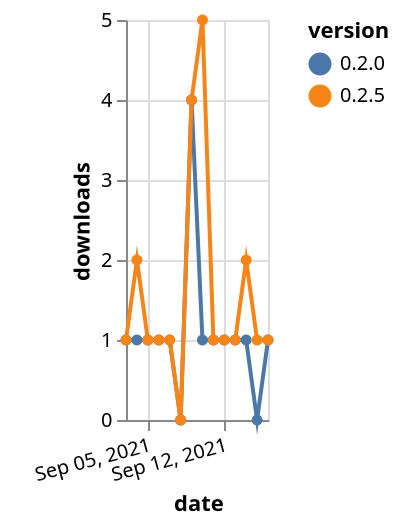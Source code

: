 {"$schema": "https://vega.github.io/schema/vega-lite/v5.json", "description": "A simple bar chart with embedded data.", "data": {"values": [{"date": "2021-09-03", "total": 229, "delta": 1, "version": "0.2.0"}, {"date": "2021-09-04", "total": 230, "delta": 1, "version": "0.2.0"}, {"date": "2021-09-05", "total": 231, "delta": 1, "version": "0.2.0"}, {"date": "2021-09-06", "total": 232, "delta": 1, "version": "0.2.0"}, {"date": "2021-09-07", "total": 233, "delta": 1, "version": "0.2.0"}, {"date": "2021-09-08", "total": 233, "delta": 0, "version": "0.2.0"}, {"date": "2021-09-09", "total": 237, "delta": 4, "version": "0.2.0"}, {"date": "2021-09-10", "total": 238, "delta": 1, "version": "0.2.0"}, {"date": "2021-09-11", "total": 239, "delta": 1, "version": "0.2.0"}, {"date": "2021-09-12", "total": 240, "delta": 1, "version": "0.2.0"}, {"date": "2021-09-13", "total": 241, "delta": 1, "version": "0.2.0"}, {"date": "2021-09-14", "total": 242, "delta": 1, "version": "0.2.0"}, {"date": "2021-09-15", "total": 242, "delta": 0, "version": "0.2.0"}, {"date": "2021-09-16", "total": 243, "delta": 1, "version": "0.2.0"}, {"date": "2021-09-03", "total": 169, "delta": 1, "version": "0.2.5"}, {"date": "2021-09-04", "total": 171, "delta": 2, "version": "0.2.5"}, {"date": "2021-09-05", "total": 172, "delta": 1, "version": "0.2.5"}, {"date": "2021-09-06", "total": 173, "delta": 1, "version": "0.2.5"}, {"date": "2021-09-07", "total": 174, "delta": 1, "version": "0.2.5"}, {"date": "2021-09-08", "total": 174, "delta": 0, "version": "0.2.5"}, {"date": "2021-09-09", "total": 178, "delta": 4, "version": "0.2.5"}, {"date": "2021-09-10", "total": 183, "delta": 5, "version": "0.2.5"}, {"date": "2021-09-11", "total": 184, "delta": 1, "version": "0.2.5"}, {"date": "2021-09-12", "total": 185, "delta": 1, "version": "0.2.5"}, {"date": "2021-09-13", "total": 186, "delta": 1, "version": "0.2.5"}, {"date": "2021-09-14", "total": 188, "delta": 2, "version": "0.2.5"}, {"date": "2021-09-15", "total": 189, "delta": 1, "version": "0.2.5"}, {"date": "2021-09-16", "total": 190, "delta": 1, "version": "0.2.5"}]}, "width": "container", "mark": {"type": "line", "point": {"filled": true}}, "encoding": {"x": {"field": "date", "type": "temporal", "timeUnit": "yearmonthdate", "title": "date", "axis": {"labelAngle": -15}}, "y": {"field": "delta", "type": "quantitative", "title": "downloads"}, "color": {"field": "version", "type": "nominal"}, "tooltip": {"field": "delta"}}}